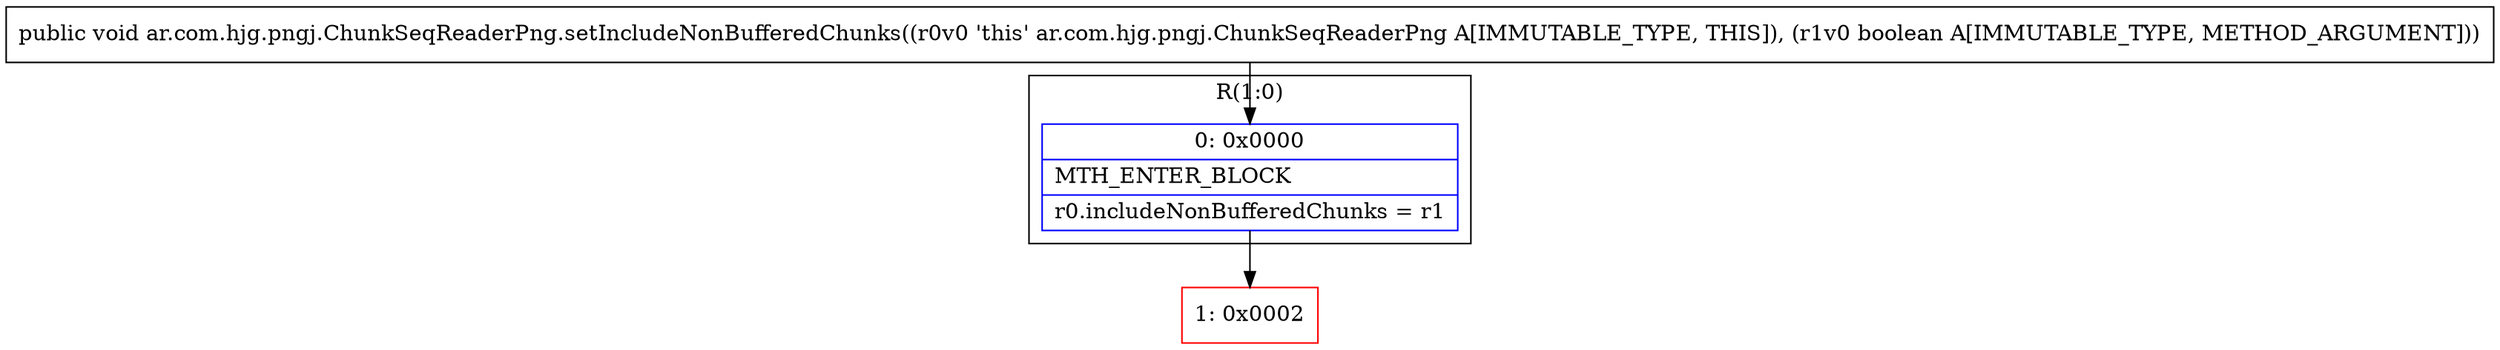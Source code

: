 digraph "CFG forar.com.hjg.pngj.ChunkSeqReaderPng.setIncludeNonBufferedChunks(Z)V" {
subgraph cluster_Region_1863918073 {
label = "R(1:0)";
node [shape=record,color=blue];
Node_0 [shape=record,label="{0\:\ 0x0000|MTH_ENTER_BLOCK\l|r0.includeNonBufferedChunks = r1\l}"];
}
Node_1 [shape=record,color=red,label="{1\:\ 0x0002}"];
MethodNode[shape=record,label="{public void ar.com.hjg.pngj.ChunkSeqReaderPng.setIncludeNonBufferedChunks((r0v0 'this' ar.com.hjg.pngj.ChunkSeqReaderPng A[IMMUTABLE_TYPE, THIS]), (r1v0 boolean A[IMMUTABLE_TYPE, METHOD_ARGUMENT])) }"];
MethodNode -> Node_0;
Node_0 -> Node_1;
}

